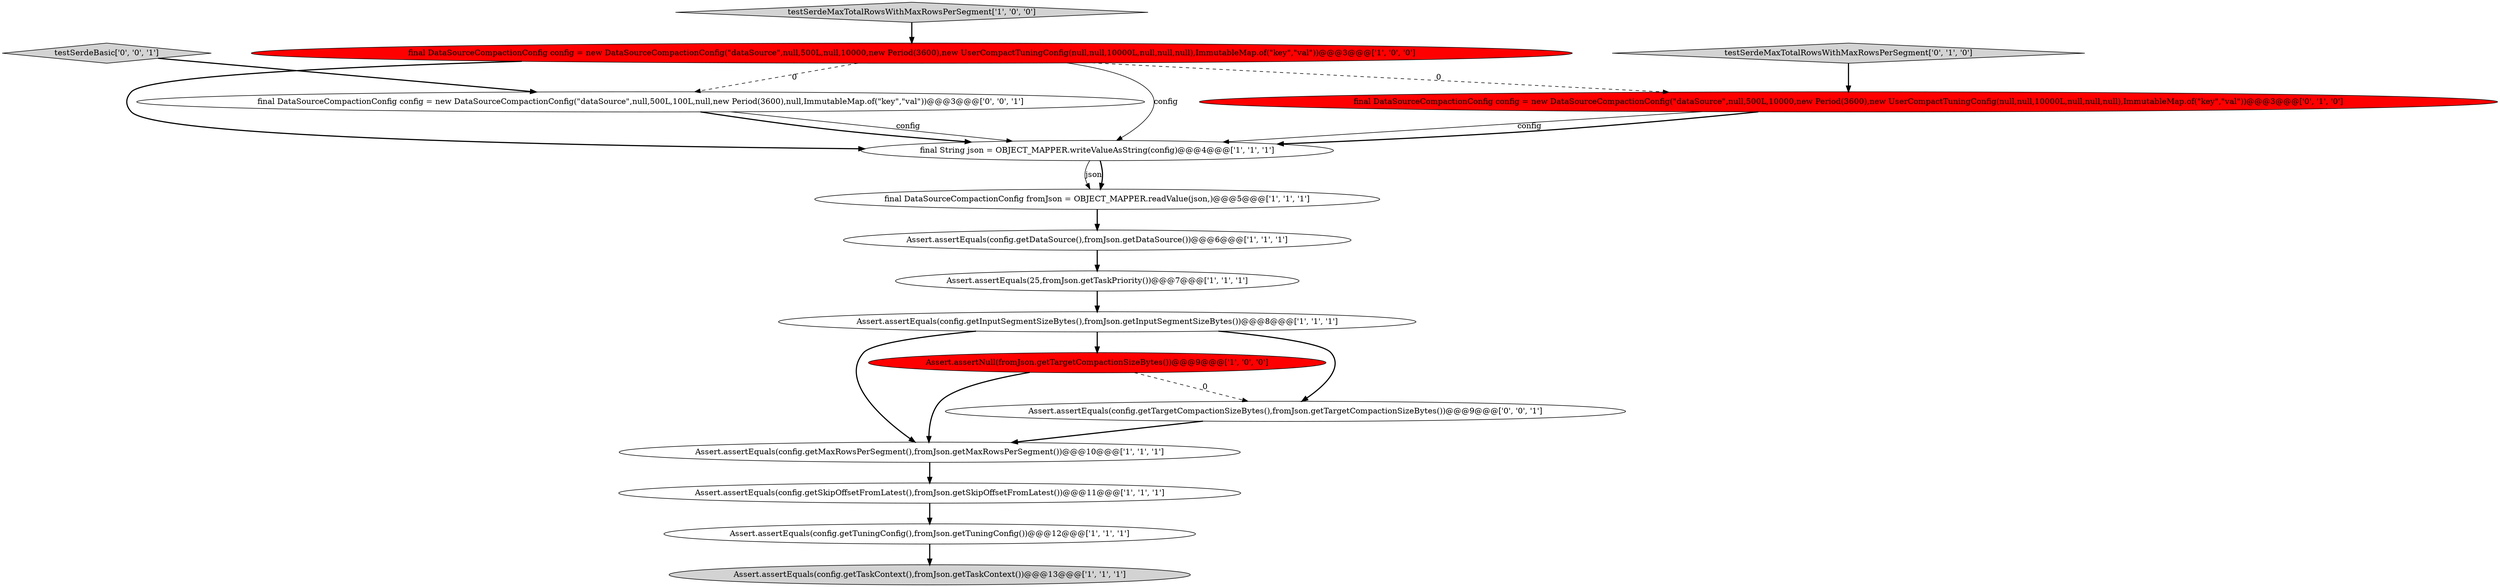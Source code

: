 digraph {
1 [style = filled, label = "Assert.assertEquals(config.getInputSegmentSizeBytes(),fromJson.getInputSegmentSizeBytes())@@@8@@@['1', '1', '1']", fillcolor = white, shape = ellipse image = "AAA0AAABBB1BBB"];
6 [style = filled, label = "Assert.assertEquals(config.getTaskContext(),fromJson.getTaskContext())@@@13@@@['1', '1', '1']", fillcolor = lightgray, shape = ellipse image = "AAA0AAABBB1BBB"];
7 [style = filled, label = "final DataSourceCompactionConfig config = new DataSourceCompactionConfig(\"dataSource\",null,500L,null,10000,new Period(3600),new UserCompactTuningConfig(null,null,10000L,null,null,null),ImmutableMap.of(\"key\",\"val\"))@@@3@@@['1', '0', '0']", fillcolor = red, shape = ellipse image = "AAA1AAABBB1BBB"];
8 [style = filled, label = "final DataSourceCompactionConfig fromJson = OBJECT_MAPPER.readValue(json,)@@@5@@@['1', '1', '1']", fillcolor = white, shape = ellipse image = "AAA0AAABBB1BBB"];
15 [style = filled, label = "testSerdeBasic['0', '0', '1']", fillcolor = lightgray, shape = diamond image = "AAA0AAABBB3BBB"];
13 [style = filled, label = "testSerdeMaxTotalRowsWithMaxRowsPerSegment['0', '1', '0']", fillcolor = lightgray, shape = diamond image = "AAA0AAABBB2BBB"];
9 [style = filled, label = "Assert.assertEquals(config.getSkipOffsetFromLatest(),fromJson.getSkipOffsetFromLatest())@@@11@@@['1', '1', '1']", fillcolor = white, shape = ellipse image = "AAA0AAABBB1BBB"];
4 [style = filled, label = "final String json = OBJECT_MAPPER.writeValueAsString(config)@@@4@@@['1', '1', '1']", fillcolor = white, shape = ellipse image = "AAA0AAABBB1BBB"];
5 [style = filled, label = "Assert.assertEquals(config.getTuningConfig(),fromJson.getTuningConfig())@@@12@@@['1', '1', '1']", fillcolor = white, shape = ellipse image = "AAA0AAABBB1BBB"];
11 [style = filled, label = "Assert.assertEquals(config.getDataSource(),fromJson.getDataSource())@@@6@@@['1', '1', '1']", fillcolor = white, shape = ellipse image = "AAA0AAABBB1BBB"];
14 [style = filled, label = "final DataSourceCompactionConfig config = new DataSourceCompactionConfig(\"dataSource\",null,500L,100L,null,new Period(3600),null,ImmutableMap.of(\"key\",\"val\"))@@@3@@@['0', '0', '1']", fillcolor = white, shape = ellipse image = "AAA0AAABBB3BBB"];
2 [style = filled, label = "Assert.assertNull(fromJson.getTargetCompactionSizeBytes())@@@9@@@['1', '0', '0']", fillcolor = red, shape = ellipse image = "AAA1AAABBB1BBB"];
10 [style = filled, label = "testSerdeMaxTotalRowsWithMaxRowsPerSegment['1', '0', '0']", fillcolor = lightgray, shape = diamond image = "AAA0AAABBB1BBB"];
12 [style = filled, label = "final DataSourceCompactionConfig config = new DataSourceCompactionConfig(\"dataSource\",null,500L,10000,new Period(3600),new UserCompactTuningConfig(null,null,10000L,null,null,null),ImmutableMap.of(\"key\",\"val\"))@@@3@@@['0', '1', '0']", fillcolor = red, shape = ellipse image = "AAA1AAABBB2BBB"];
3 [style = filled, label = "Assert.assertEquals(config.getMaxRowsPerSegment(),fromJson.getMaxRowsPerSegment())@@@10@@@['1', '1', '1']", fillcolor = white, shape = ellipse image = "AAA0AAABBB1BBB"];
0 [style = filled, label = "Assert.assertEquals(25,fromJson.getTaskPriority())@@@7@@@['1', '1', '1']", fillcolor = white, shape = ellipse image = "AAA0AAABBB1BBB"];
16 [style = filled, label = "Assert.assertEquals(config.getTargetCompactionSizeBytes(),fromJson.getTargetCompactionSizeBytes())@@@9@@@['0', '0', '1']", fillcolor = white, shape = ellipse image = "AAA0AAABBB3BBB"];
16->3 [style = bold, label=""];
15->14 [style = bold, label=""];
14->4 [style = solid, label="config"];
7->14 [style = dashed, label="0"];
4->8 [style = solid, label="json"];
2->3 [style = bold, label=""];
1->3 [style = bold, label=""];
7->4 [style = bold, label=""];
10->7 [style = bold, label=""];
3->9 [style = bold, label=""];
12->4 [style = solid, label="config"];
11->0 [style = bold, label=""];
13->12 [style = bold, label=""];
5->6 [style = bold, label=""];
12->4 [style = bold, label=""];
1->16 [style = bold, label=""];
0->1 [style = bold, label=""];
2->16 [style = dashed, label="0"];
9->5 [style = bold, label=""];
7->12 [style = dashed, label="0"];
4->8 [style = bold, label=""];
1->2 [style = bold, label=""];
8->11 [style = bold, label=""];
7->4 [style = solid, label="config"];
14->4 [style = bold, label=""];
}
